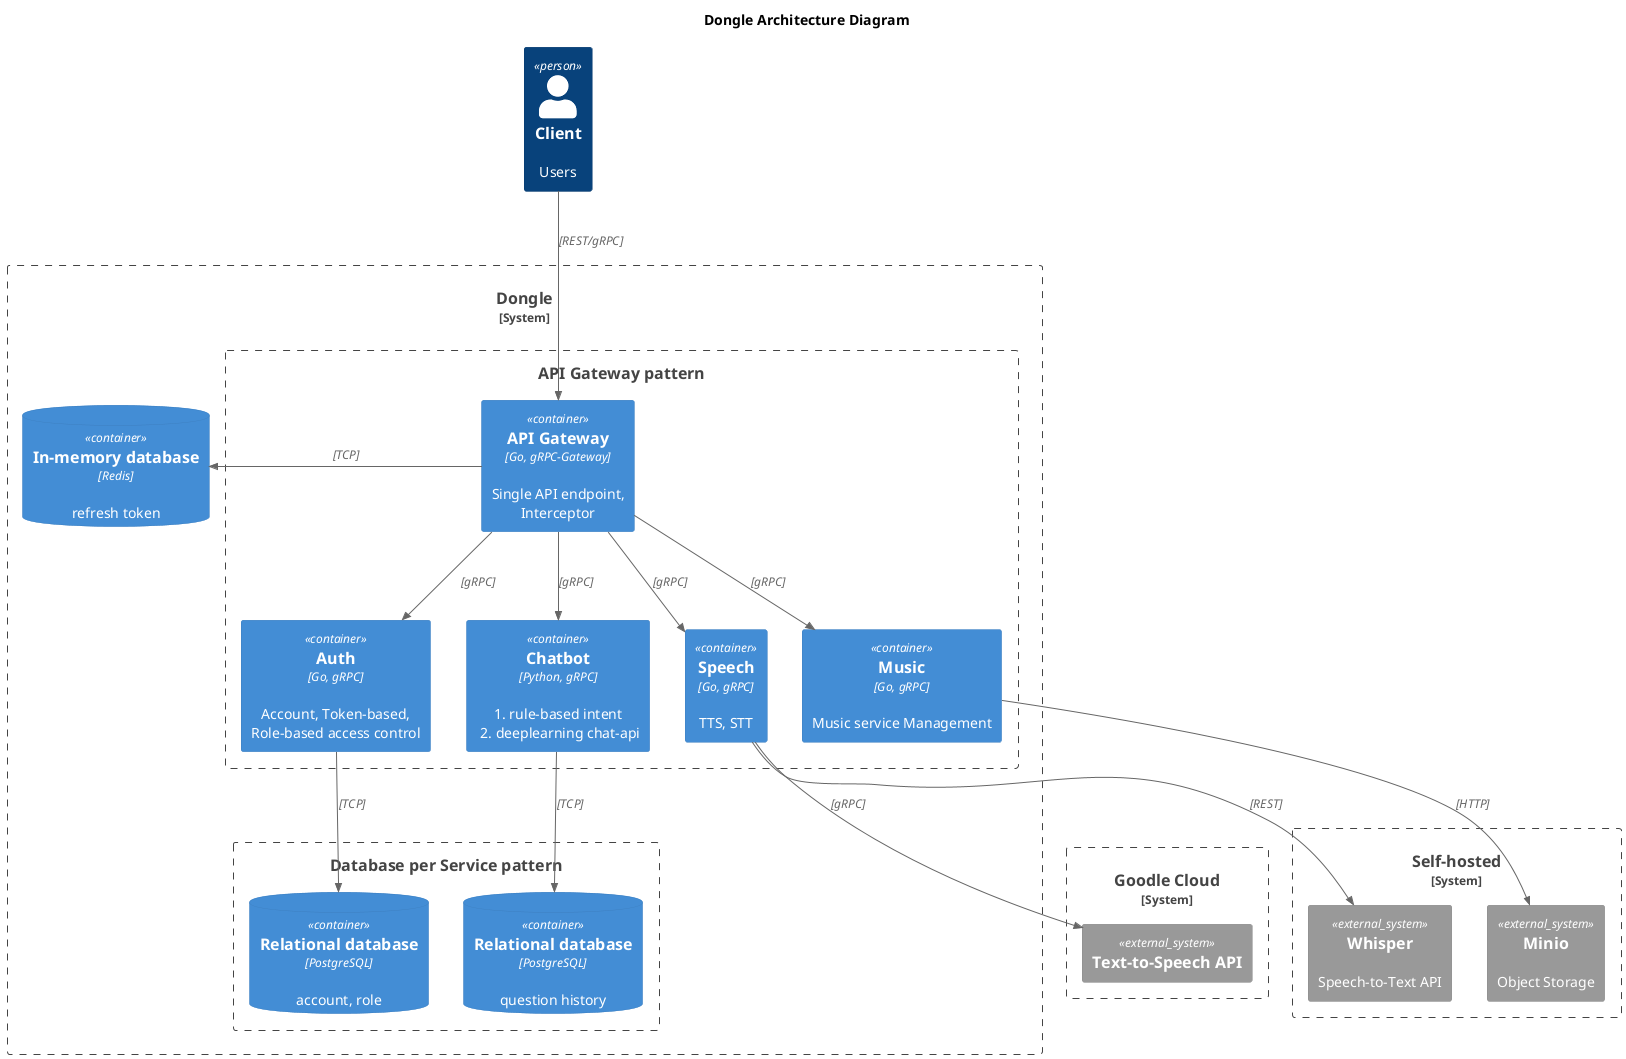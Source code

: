 @startuml app_arch_level1
!include <c4/C4_Component.puml>  
title Dongle Architecture Diagram

Person(client, "Client" , "Users")


System_Boundary(c1, "Dongle") {
    Boundary(c2, "API Gateway pattern") {
        Container(api_gateway, "API Gateway", "Go, gRPC-Gateway","Single API endpoint, Interceptor")
        Container(auth, "Auth", "Go, gRPC", "Account, Token-based, Role-based access control")
        Container(speech, "Speech", "Go, gRPC", "TTS, STT")
        Container(chatbot, "Chatbot", "Python, gRPC", "1. rule-based intent\n 2. deeplearning chat-api")
        Container(music, "Music", "Go, gRPC","Music service Management")
    }
    ContainerDb(auth_memorydb, "In-memory database", "Redis", "refresh token")
    Boundary(c2_db, "Database per Service pattern") {
        ContainerDb(auth_rdb, "Relational database", "PostgreSQL", "account, role")
        ContainerDb(chatbot_rdb, "Relational database", "PostgreSQL", "question history")
    }

}


System_Boundary(c1_gcp, "Goodle Cloud") {
    System_Ext(texttospeech, "Text-to-Speech API")
}

System_Boundary(c1_onpremise, "Self-hosted") {
    System_Ext(whisper, "Whisper", "Speech-to-Text API")
    System_Ext(minio, "Minio", "Object Storage")
}


Rel(client, api_gateway, "", "REST/gRPC")
Rel(api_gateway, auth, "", "gRPC")
Rel(api_gateway, speech, "", "gRPC")
Rel(api_gateway, chatbot, "", "gRPC")
Rel(api_gateway, music, "", "gRPC")
Rel_R(api_gateway, auth_memorydb, "", "TCP")
Rel(auth, auth_rdb, "", "TCP")
Rel(speech, whisper, "", "REST")
Rel(speech, texttospeech, "", "gRPC")
Rel(chatbot, chatbot_rdb, "", "TCP")
Rel(music, minio, "", "HTTP")



@enduml